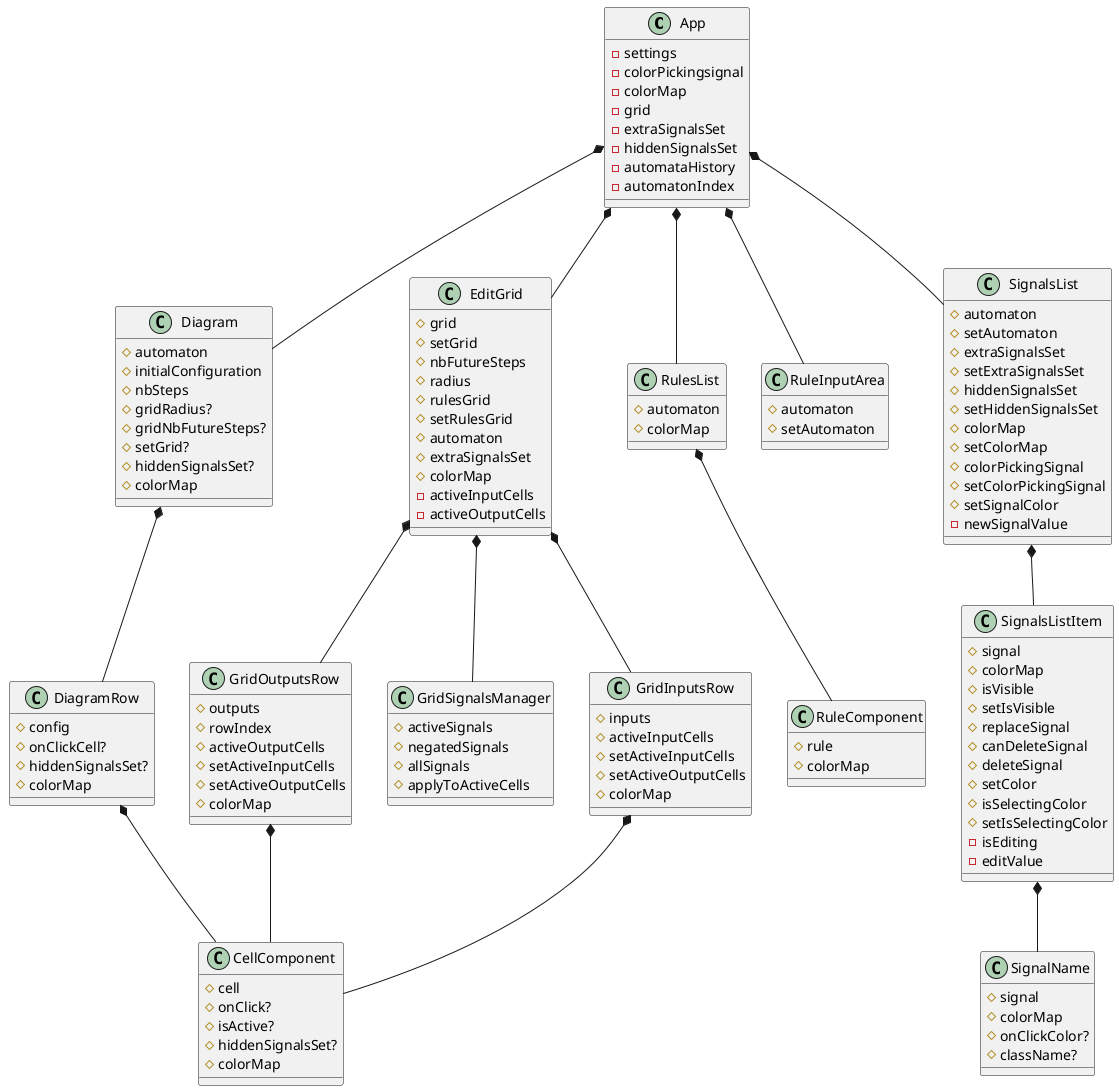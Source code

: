 @startuml React Components
class App {
    - settings
    - colorPickingsignal
    - colorMap
    - grid
    - extraSignalsSet
    - hiddenSignalsSet
    - automataHistory
    - automatonIndex
}

App *-- EditGrid
App *-- SignalsList
App *-- RulesList
App *-- RuleInputArea
App *-- Diagram

class EditGrid {
    # grid
    # setGrid
    # nbFutureSteps
    # radius
    # rulesGrid
    # setRulesGrid
    # automaton
    # extraSignalsSet
    # colorMap
    - activeInputCells
    - activeOutputCells
}

EditGrid *-- GridInputsRow
EditGrid *-- GridOutputsRow
EditGrid *-- GridSignalsManager

class GridInputsRow {
    # inputs
    # activeInputCells
    # setActiveInputCells
    # setActiveOutputCells
    # colorMap
}

GridInputsRow *-- CellComponent

class GridOutputsRow {
    # outputs
    # rowIndex
    # activeOutputCells
    # setActiveInputCells
    # setActiveOutputCells
    # colorMap
}

GridOutputsRow *-- CellComponent

class CellComponent {
    # cell
    # onClick?
    # isActive?
    # hiddenSignalsSet?
    # colorMap
}

class GridSignalsManager {
    # activeSignals
    # negatedSignals
    # allSignals
    # applyToActiveCells
}

class SignalsList {
    # automaton
    # setAutomaton
    # extraSignalsSet
    # setExtraSignalsSet
    # hiddenSignalsSet
    # setHiddenSignalsSet
    # colorMap
    # setColorMap
    # colorPickingSignal
    # setColorPickingSignal
    # setSignalColor
    - newSignalValue
}

SignalsList *-- SignalsListItem

class SignalsListItem {
    # signal
    # colorMap
    # isVisible
    # setIsVisible
    # replaceSignal
    # canDeleteSignal
    # deleteSignal
    # setColor
    # isSelectingColor
    # setIsSelectingColor
    - isEditing
    - editValue
}

SignalsListItem *-- SignalName

class SignalName {
    # signal
    # colorMap
    # onClickColor?
    # className?
}

class RulesList {
    # automaton
    # colorMap
}

RulesList *-- RuleComponent

class RuleComponent {
    # rule
    # colorMap
}

class RuleInputArea {
    # automaton
    # setAutomaton
}

class Diagram {
    # automaton
    # initialConfiguration
    # nbSteps
    # gridRadius?
    # gridNbFutureSteps?
    # setGrid?
    # hiddenSignalsSet?
    # colorMap
}

Diagram *-- DiagramRow

class DiagramRow {
    # config
    # onClickCell?
    # hiddenSignalsSet?
    # colorMap
}

DiagramRow *-- CellComponent

@enduml
